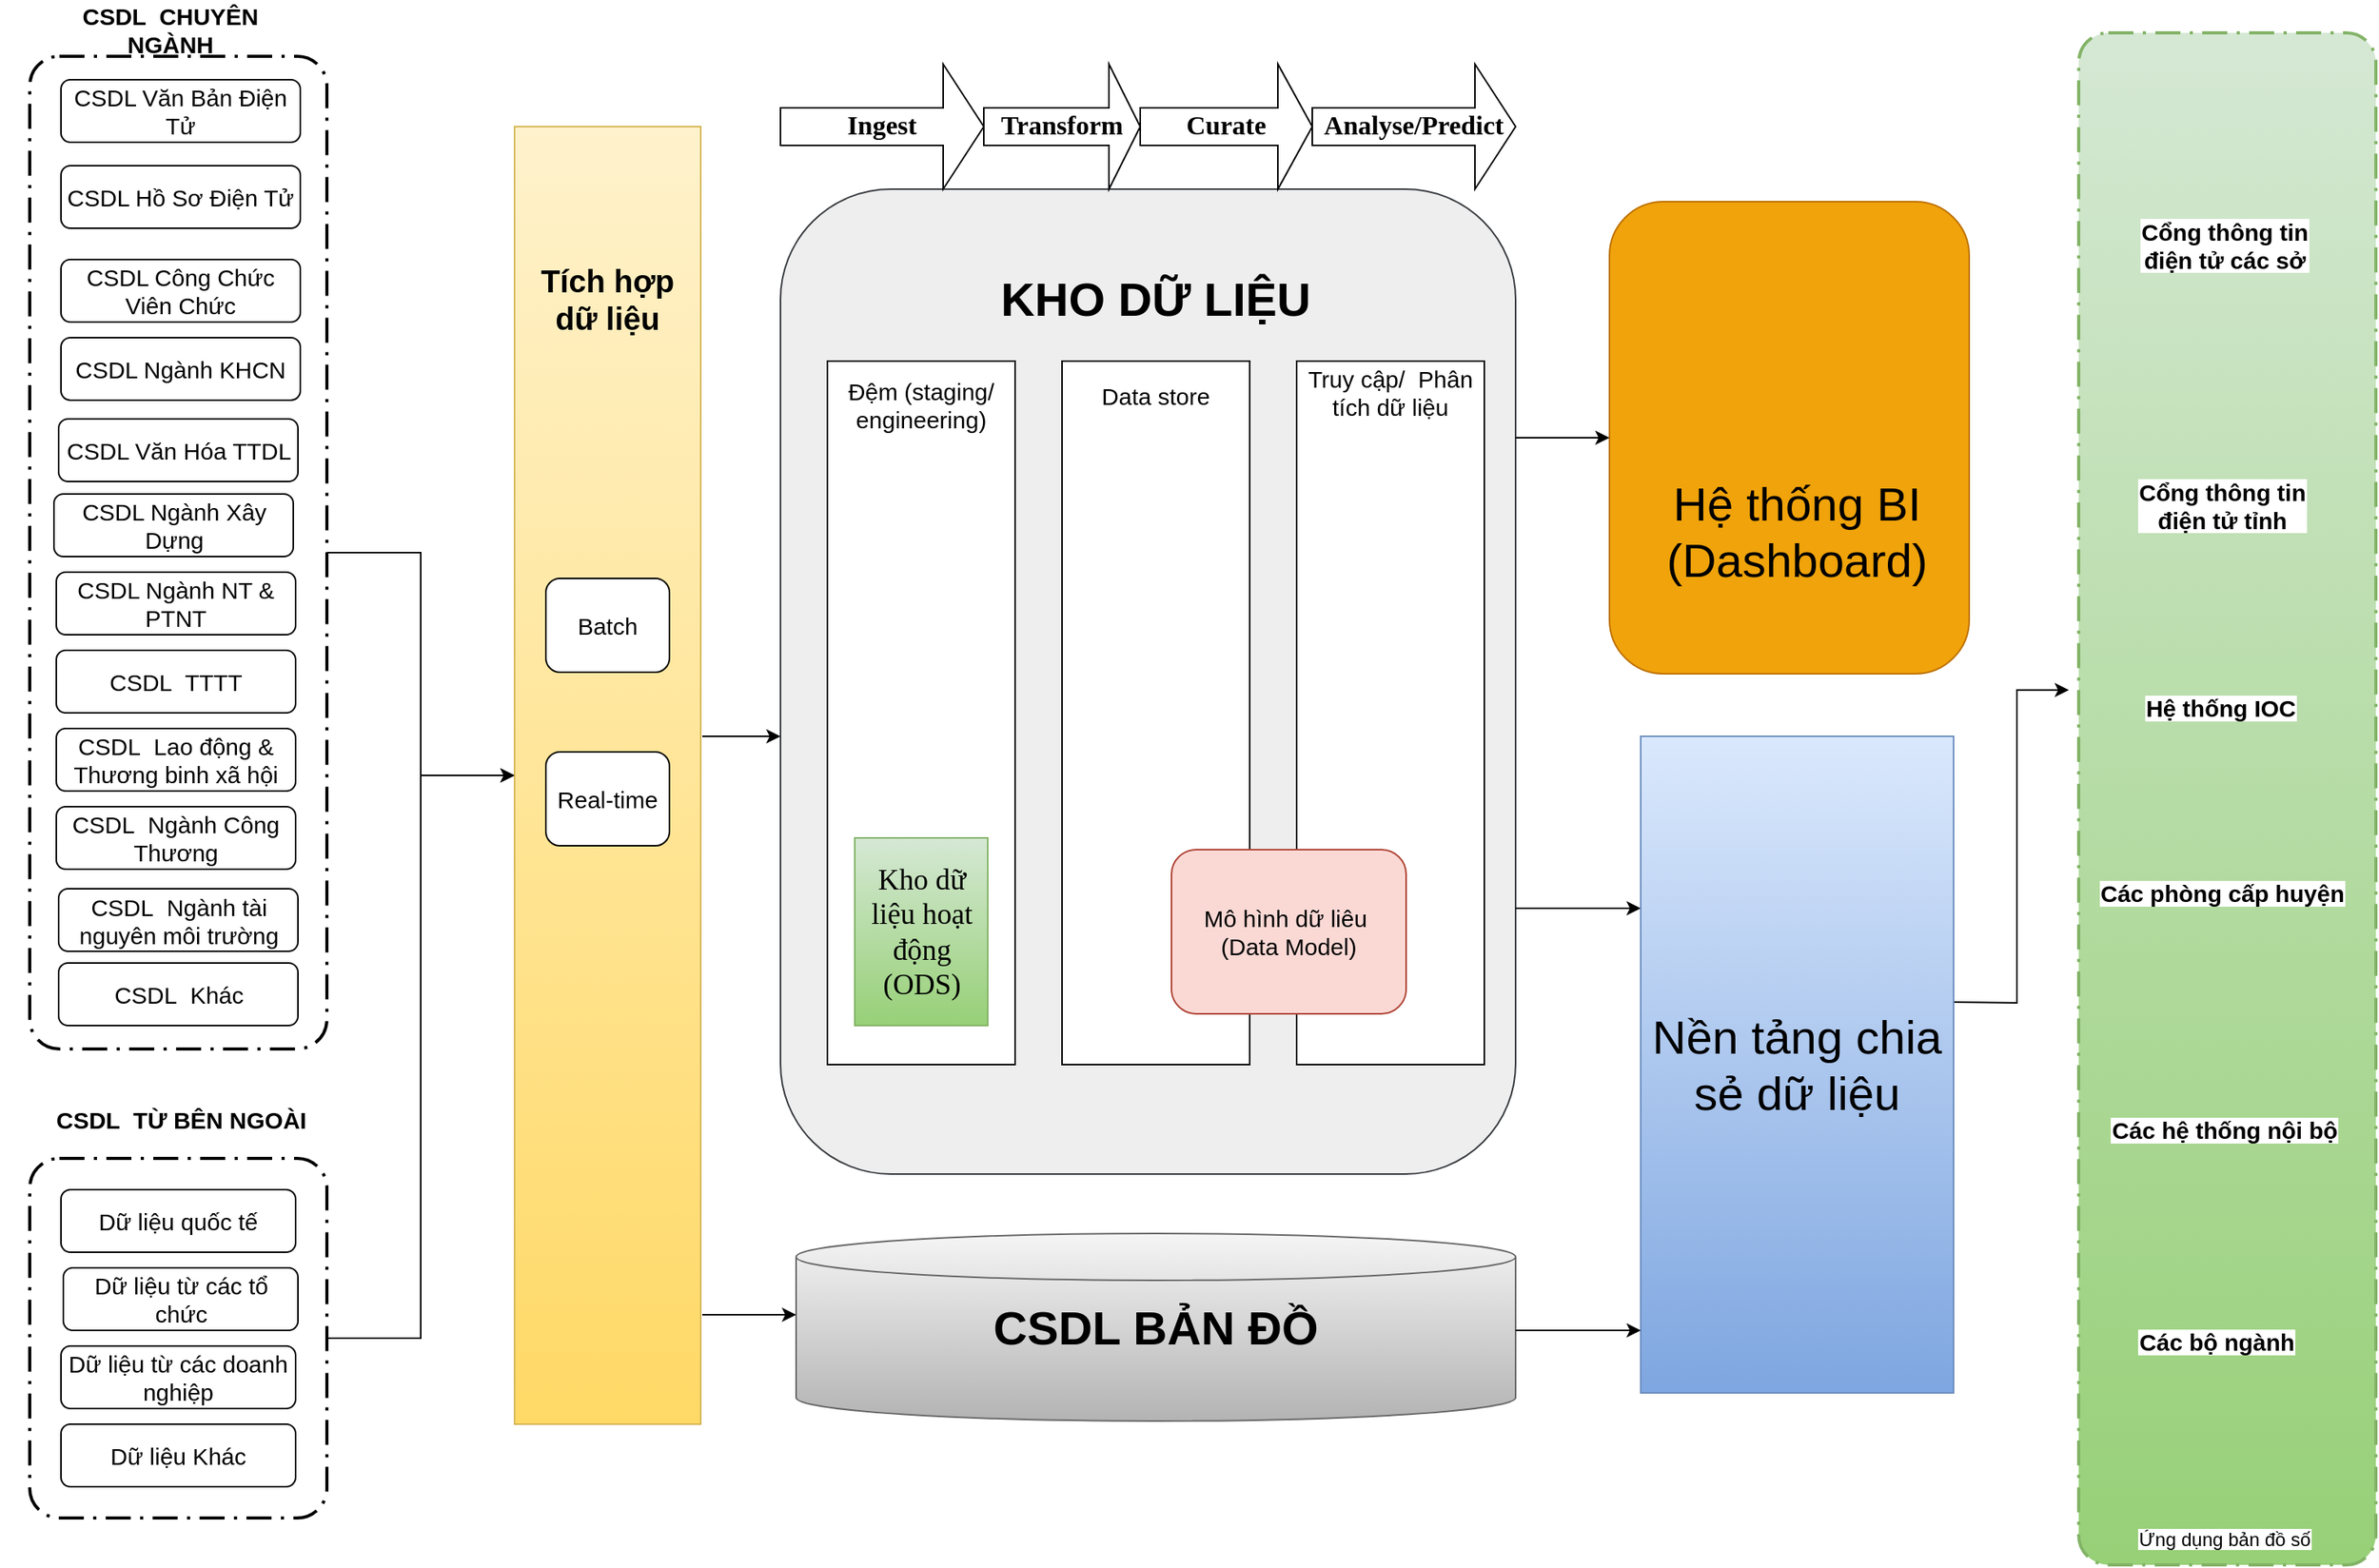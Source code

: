 <mxfile version="20.1.2" type="github">
  <diagram id="qKefR4hz4mBQs22Y33Zr" name="Page-1">
    <mxGraphModel dx="1930" dy="1194" grid="1" gridSize="10" guides="1" tooltips="1" connect="1" arrows="1" fold="1" page="1" pageScale="1" pageWidth="827" pageHeight="1169" math="0" shadow="0">
      <root>
        <mxCell id="0" />
        <mxCell id="1" parent="0" />
        <mxCell id="bkC1gz-02QZVTi5_y55y-1" style="edgeStyle=orthogonalEdgeStyle;rounded=0;orthogonalLoop=1;jettySize=auto;html=1;entryX=0;entryY=0.5;entryDx=0;entryDy=0;" parent="1" source="bkC1gz-02QZVTi5_y55y-2" target="bkC1gz-02QZVTi5_y55y-12" edge="1">
          <mxGeometry relative="1" as="geometry" />
        </mxCell>
        <mxCell id="bkC1gz-02QZVTi5_y55y-2" value="" style="points=[[0.25,0,0],[0.5,0,0],[0.75,0,0],[1,0.25,0],[1,0.5,0],[1,0.75,0],[0.75,1,0],[0.5,1,0],[0.25,1,0],[0,0.75,0],[0,0.5,0],[0,0.25,0]];rounded=1;arcSize=10;dashed=1;strokeColor=#000000;fillColor=none;gradientColor=none;dashPattern=8 3 1 3;strokeWidth=2;fontStyle=1;fontSize=20;" parent="1" vertex="1">
          <mxGeometry x="20" y="35" width="190" height="635" as="geometry" />
        </mxCell>
        <mxCell id="bkC1gz-02QZVTi5_y55y-5" value="" style="rounded=1;whiteSpace=wrap;html=1;fillColor=#eeeeee;strokeColor=#36393d;" parent="1" vertex="1">
          <mxGeometry x="500" y="120" width="470" height="630" as="geometry" />
        </mxCell>
        <mxCell id="bkC1gz-02QZVTi5_y55y-6" value="&lt;font size=&quot;1&quot; style=&quot;&quot;&gt;&lt;b style=&quot;font-size: 30px;&quot;&gt;KHO DỮ LIỆU&lt;/b&gt;&lt;/font&gt;" style="text;html=1;strokeColor=none;fillColor=none;align=center;verticalAlign=middle;whiteSpace=wrap;rounded=0;" parent="1" vertex="1">
          <mxGeometry x="525" y="175" width="430" height="30" as="geometry" />
        </mxCell>
        <mxCell id="bkC1gz-02QZVTi5_y55y-7" value="&lt;b&gt;&lt;font style=&quot;font-size: 17px;&quot;&gt;Ingest&lt;/font&gt;&lt;/b&gt;" style="shape=singleArrow;whiteSpace=wrap;html=1;fontFamily=Times New Roman;fontSize=14;" parent="1" vertex="1">
          <mxGeometry x="500" y="40" width="130" height="80" as="geometry" />
        </mxCell>
        <mxCell id="bkC1gz-02QZVTi5_y55y-8" value="&lt;b&gt;&lt;font style=&quot;font-size: 17px;&quot;&gt;Transform&lt;/font&gt;&lt;/b&gt;" style="shape=singleArrow;whiteSpace=wrap;html=1;fontFamily=Times New Roman;fontSize=14;" parent="1" vertex="1">
          <mxGeometry x="630" y="40" width="100" height="80" as="geometry" />
        </mxCell>
        <mxCell id="bkC1gz-02QZVTi5_y55y-9" value="&lt;b&gt;&lt;font style=&quot;font-size: 17px;&quot;&gt;Curate&lt;/font&gt;&lt;/b&gt;" style="shape=singleArrow;whiteSpace=wrap;html=1;fontFamily=Times New Roman;fontSize=14;" parent="1" vertex="1">
          <mxGeometry x="730" y="40" width="110" height="80" as="geometry" />
        </mxCell>
        <mxCell id="bkC1gz-02QZVTi5_y55y-10" value="&lt;b&gt;&lt;font style=&quot;font-size: 17px;&quot;&gt;Analyse/Predict&lt;/font&gt;&lt;/b&gt;" style="shape=singleArrow;whiteSpace=wrap;html=1;fontFamily=Times New Roman;fontSize=14;" parent="1" vertex="1">
          <mxGeometry x="840" y="40" width="130" height="80" as="geometry" />
        </mxCell>
        <mxCell id="bkC1gz-02QZVTi5_y55y-12" value="" style="rounded=0;whiteSpace=wrap;html=1;fontSize=15;fillColor=#fff2cc;gradientColor=#ffd966;strokeColor=#d6b656;" parent="1" vertex="1">
          <mxGeometry x="330" y="80" width="119" height="830" as="geometry" />
        </mxCell>
        <mxCell id="bkC1gz-02QZVTi5_y55y-13" value="&lt;font style=&quot;font-size: 20px;&quot;&gt;&lt;b&gt;Tích hợp dữ liệu&lt;/b&gt;&lt;/font&gt;" style="text;html=1;strokeColor=none;fillColor=none;align=center;verticalAlign=middle;whiteSpace=wrap;rounded=0;fontSize=15;" parent="1" vertex="1">
          <mxGeometry x="330" y="175" width="119" height="30" as="geometry" />
        </mxCell>
        <mxCell id="bkC1gz-02QZVTi5_y55y-14" value="Batch" style="rounded=1;whiteSpace=wrap;html=1;fontSize=15;" parent="1" vertex="1">
          <mxGeometry x="350" y="369" width="79" height="60" as="geometry" />
        </mxCell>
        <mxCell id="bkC1gz-02QZVTi5_y55y-15" value="Real-time" style="rounded=1;whiteSpace=wrap;html=1;fontSize=15;" parent="1" vertex="1">
          <mxGeometry x="350" y="480" width="79" height="60" as="geometry" />
        </mxCell>
        <mxCell id="bkC1gz-02QZVTi5_y55y-16" value="" style="rounded=0;whiteSpace=wrap;html=1;fontSize=15;" parent="1" vertex="1">
          <mxGeometry x="530" y="230" width="120" height="450" as="geometry" />
        </mxCell>
        <mxCell id="bkC1gz-02QZVTi5_y55y-17" value="Đệm (staging/ engineering)" style="text;html=1;strokeColor=none;fillColor=none;align=center;verticalAlign=middle;whiteSpace=wrap;rounded=0;fontSize=15;" parent="1" vertex="1">
          <mxGeometry x="535" y="235" width="110" height="45" as="geometry" />
        </mxCell>
        <mxCell id="bkC1gz-02QZVTi5_y55y-18" value="&lt;span style=&quot;font-size:14.0pt;font-family:&amp;quot;Times New Roman&amp;quot;,serif;&lt;br/&gt;mso-fareast-font-family:&amp;quot;Times New Roman&amp;quot;;mso-ansi-language:EN-US;mso-fareast-language:&lt;br/&gt;EN-US;mso-bidi-language:AR-SA&quot;&gt;Kho dữ liệu hoạt động (ODS)&lt;/span&gt;" style="rounded=0;whiteSpace=wrap;html=1;fontSize=15;fillColor=#d5e8d4;gradientColor=#97d077;strokeColor=#82b366;" parent="1" vertex="1">
          <mxGeometry x="547.5" y="535" width="85" height="120" as="geometry" />
        </mxCell>
        <mxCell id="bkC1gz-02QZVTi5_y55y-19" value="" style="rounded=0;whiteSpace=wrap;html=1;fontSize=20;" parent="1" vertex="1">
          <mxGeometry x="680" y="230" width="120" height="450" as="geometry" />
        </mxCell>
        <mxCell id="bkC1gz-02QZVTi5_y55y-20" value="&lt;font style=&quot;font-size: 15px;&quot;&gt;Data store&lt;/font&gt;" style="text;html=1;strokeColor=none;fillColor=none;align=center;verticalAlign=middle;whiteSpace=wrap;rounded=0;fontSize=20;" parent="1" vertex="1">
          <mxGeometry x="680" y="235" width="120" height="30" as="geometry" />
        </mxCell>
        <mxCell id="bkC1gz-02QZVTi5_y55y-21" value="" style="rounded=0;whiteSpace=wrap;html=1;fontSize=15;" parent="1" vertex="1">
          <mxGeometry x="830" y="230" width="120" height="450" as="geometry" />
        </mxCell>
        <mxCell id="bkC1gz-02QZVTi5_y55y-22" value="Truy cập/&amp;nbsp; Phân tích dữ liệu" style="text;html=1;strokeColor=none;fillColor=none;align=center;verticalAlign=middle;whiteSpace=wrap;rounded=0;fontSize=15;" parent="1" vertex="1">
          <mxGeometry x="830" y="235" width="120" height="30" as="geometry" />
        </mxCell>
        <mxCell id="bkC1gz-02QZVTi5_y55y-23" value="Mô hình dữ liêu&amp;nbsp; (Data Model)" style="rounded=1;whiteSpace=wrap;html=1;fontSize=15;fillColor=#fad9d5;strokeColor=#ae4132;" parent="1" vertex="1">
          <mxGeometry x="750" y="542.5" width="150" height="105" as="geometry" />
        </mxCell>
        <mxCell id="bkC1gz-02QZVTi5_y55y-24" value="&lt;font style=&quot;font-size: 15px;&quot;&gt;CSDL Văn Bản Điện Tử&lt;/font&gt;" style="rounded=1;whiteSpace=wrap;html=1;" parent="1" vertex="1">
          <mxGeometry x="40" y="50" width="153" height="40" as="geometry" />
        </mxCell>
        <mxCell id="bkC1gz-02QZVTi5_y55y-25" value="&lt;font style=&quot;font-size: 15px;&quot;&gt;CSDL Hồ Sơ Điện Tử&lt;/font&gt;" style="rounded=1;whiteSpace=wrap;html=1;" parent="1" vertex="1">
          <mxGeometry x="40" y="105" width="153" height="40" as="geometry" />
        </mxCell>
        <mxCell id="bkC1gz-02QZVTi5_y55y-27" value="&lt;font style=&quot;font-size: 15px;&quot;&gt;CSDL Công Chức Viên Chức&lt;/font&gt;" style="rounded=1;whiteSpace=wrap;html=1;" parent="1" vertex="1">
          <mxGeometry x="40" y="165" width="153" height="40" as="geometry" />
        </mxCell>
        <mxCell id="bkC1gz-02QZVTi5_y55y-28" value="&lt;font style=&quot;font-size: 15px;&quot;&gt;CSDL Văn Hóa TTDL&lt;/font&gt;" style="rounded=1;whiteSpace=wrap;html=1;" parent="1" vertex="1">
          <mxGeometry x="38.5" y="267" width="153" height="40" as="geometry" />
        </mxCell>
        <mxCell id="bkC1gz-02QZVTi5_y55y-29" value="&lt;font style=&quot;font-size: 15px;&quot;&gt;CSDL Ngành KHCN&lt;/font&gt;" style="rounded=1;whiteSpace=wrap;html=1;" parent="1" vertex="1">
          <mxGeometry x="40" y="215" width="153" height="40" as="geometry" />
        </mxCell>
        <mxCell id="bkC1gz-02QZVTi5_y55y-30" style="edgeStyle=orthogonalEdgeStyle;rounded=0;orthogonalLoop=1;jettySize=auto;html=1;entryX=0;entryY=0.5;entryDx=0;entryDy=0;" parent="1" source="bkC1gz-02QZVTi5_y55y-31" target="bkC1gz-02QZVTi5_y55y-12" edge="1">
          <mxGeometry relative="1" as="geometry" />
        </mxCell>
        <mxCell id="bkC1gz-02QZVTi5_y55y-31" value="" style="points=[[0.25,0,0],[0.5,0,0],[0.75,0,0],[1,0.25,0],[1,0.5,0],[1,0.75,0],[0.75,1,0],[0.5,1,0],[0.25,1,0],[0,0.75,0],[0,0.5,0],[0,0.25,0]];rounded=1;arcSize=10;dashed=1;strokeColor=#000000;fillColor=none;gradientColor=none;dashPattern=8 3 1 3;strokeWidth=2;fontStyle=1;fontSize=20;" parent="1" vertex="1">
          <mxGeometry x="20" y="740" width="190" height="230" as="geometry" />
        </mxCell>
        <mxCell id="bkC1gz-02QZVTi5_y55y-32" value="&lt;b&gt;&lt;font style=&quot;font-size: 15px;&quot;&gt;CSDL&amp;nbsp; CHUYÊN NGÀNH&lt;/font&gt;&lt;/b&gt;" style="text;html=1;strokeColor=none;fillColor=none;align=center;verticalAlign=middle;whiteSpace=wrap;rounded=0;" parent="1" vertex="1">
          <mxGeometry x="50" width="120" height="35" as="geometry" />
        </mxCell>
        <mxCell id="bkC1gz-02QZVTi5_y55y-33" value="&lt;b&gt;&lt;font style=&quot;font-size: 15px;&quot;&gt;CSDL&amp;nbsp; TỪ BÊN NGOÀI&lt;/font&gt;&lt;/b&gt;" style="text;html=1;strokeColor=none;fillColor=none;align=center;verticalAlign=middle;whiteSpace=wrap;rounded=0;" parent="1" vertex="1">
          <mxGeometry x="1.5" y="700" width="230" height="30" as="geometry" />
        </mxCell>
        <mxCell id="bkC1gz-02QZVTi5_y55y-34" value="Dữ liệu quốc tế" style="rounded=1;whiteSpace=wrap;html=1;fontSize=15;" parent="1" vertex="1">
          <mxGeometry x="40" y="760" width="150" height="40" as="geometry" />
        </mxCell>
        <mxCell id="bkC1gz-02QZVTi5_y55y-36" value="Dữ liệu từ các tổ chức" style="rounded=1;whiteSpace=wrap;html=1;fontSize=15;" parent="1" vertex="1">
          <mxGeometry x="41.5" y="810" width="150" height="40" as="geometry" />
        </mxCell>
        <mxCell id="bkC1gz-02QZVTi5_y55y-37" value="" style="rounded=1;whiteSpace=wrap;html=1;fontSize=15;fillColor=#f0a30a;fontColor=#000000;strokeColor=#BD7000;" parent="1" vertex="1">
          <mxGeometry x="1030" y="128" width="230" height="302" as="geometry" />
        </mxCell>
        <mxCell id="bkC1gz-02QZVTi5_y55y-51" value="&lt;font style=&quot;font-size: 15px;&quot;&gt;CSDL Ngành Xây Dựng&lt;/font&gt;" style="rounded=1;whiteSpace=wrap;html=1;" parent="1" vertex="1">
          <mxGeometry x="35.5" y="315" width="153" height="40" as="geometry" />
        </mxCell>
        <mxCell id="bkC1gz-02QZVTi5_y55y-52" value="&lt;font style=&quot;font-size: 15px;&quot;&gt;CSDL Ngành NT &amp;amp; PTNT&lt;/font&gt;" style="rounded=1;whiteSpace=wrap;html=1;" parent="1" vertex="1">
          <mxGeometry x="37" y="365" width="153" height="40" as="geometry" />
        </mxCell>
        <mxCell id="bkC1gz-02QZVTi5_y55y-53" value="&lt;font style=&quot;font-size: 15px;&quot;&gt;CSDL&amp;nbsp; TTTT&lt;/font&gt;" style="rounded=1;whiteSpace=wrap;html=1;" parent="1" vertex="1">
          <mxGeometry x="37" y="415" width="153" height="40" as="geometry" />
        </mxCell>
        <mxCell id="bkC1gz-02QZVTi5_y55y-54" value="&lt;font style=&quot;font-size: 15px;&quot;&gt;CSDL&amp;nbsp; Lao động &amp;amp; Thương binh xã hội&lt;/font&gt;" style="rounded=1;whiteSpace=wrap;html=1;" parent="1" vertex="1">
          <mxGeometry x="37" y="465" width="153" height="40" as="geometry" />
        </mxCell>
        <mxCell id="bkC1gz-02QZVTi5_y55y-55" value="&lt;font style=&quot;font-size: 15px;&quot;&gt;CSDL&amp;nbsp; Ngành Công Thương&lt;/font&gt;" style="rounded=1;whiteSpace=wrap;html=1;" parent="1" vertex="1">
          <mxGeometry x="37" y="515" width="153" height="40" as="geometry" />
        </mxCell>
        <mxCell id="bkC1gz-02QZVTi5_y55y-56" value="Dữ liệu từ các doanh nghiệp" style="rounded=1;whiteSpace=wrap;html=1;fontSize=15;" parent="1" vertex="1">
          <mxGeometry x="40" y="860" width="150" height="40" as="geometry" />
        </mxCell>
        <mxCell id="bkC1gz-02QZVTi5_y55y-57" value="Dữ liệu Khác" style="rounded=1;whiteSpace=wrap;html=1;fontSize=15;" parent="1" vertex="1">
          <mxGeometry x="40" y="910" width="150" height="40" as="geometry" />
        </mxCell>
        <mxCell id="bkC1gz-02QZVTi5_y55y-61" value="" style="endArrow=classic;html=1;rounded=0;fontSize=30;entryX=0;entryY=0.5;entryDx=0;entryDy=0;" parent="1" target="bkC1gz-02QZVTi5_y55y-37" edge="1">
          <mxGeometry width="50" height="50" relative="1" as="geometry">
            <mxPoint x="970" y="279" as="sourcePoint" />
            <mxPoint x="1080" y="270" as="targetPoint" />
          </mxGeometry>
        </mxCell>
        <mxCell id="bkC1gz-02QZVTi5_y55y-65" value="" style="endArrow=classic;html=1;rounded=0;fontSize=30;" parent="1" edge="1">
          <mxGeometry width="50" height="50" relative="1" as="geometry">
            <mxPoint x="970" y="580" as="sourcePoint" />
            <mxPoint x="1050" y="580" as="targetPoint" />
          </mxGeometry>
        </mxCell>
        <mxCell id="bkC1gz-02QZVTi5_y55y-66" value="" style="points=[[0.25,0,0],[0.5,0,0],[0.75,0,0],[1,0.25,0],[1,0.5,0],[1,0.75,0],[0.75,1,0],[0.5,1,0],[0.25,1,0],[0,0.75,0],[0,0.5,0],[0,0.25,0]];rounded=1;arcSize=10;dashed=1;strokeColor=#82b366;fillColor=#d5e8d4;gradientColor=#97d077;dashPattern=8 3 1 3;strokeWidth=2;fontStyle=1;fontSize=20;" parent="1" vertex="1">
          <mxGeometry x="1330" y="20" width="190" height="980" as="geometry" />
        </mxCell>
        <mxCell id="bkC1gz-02QZVTi5_y55y-76" value="" style="edgeStyle=orthogonalEdgeStyle;rounded=0;orthogonalLoop=1;jettySize=auto;html=1;fontSize=15;entryX=-0.033;entryY=0.429;entryDx=0;entryDy=0;entryPerimeter=0;" parent="1" target="bkC1gz-02QZVTi5_y55y-66" edge="1">
          <mxGeometry relative="1" as="geometry">
            <mxPoint x="1250.01" y="640" as="sourcePoint" />
            <mxPoint x="1310" y="457.6" as="targetPoint" />
          </mxGeometry>
        </mxCell>
        <mxCell id="bkC1gz-02QZVTi5_y55y-67" value="&lt;font style=&quot;font-size: 30px;&quot;&gt;Nền tảng chia sẻ dữ liệu&lt;/font&gt;" style="rounded=0;whiteSpace=wrap;html=1;fontSize=15;fillColor=#dae8fc;gradientColor=#7ea6e0;strokeColor=#6c8ebf;" parent="1" vertex="1">
          <mxGeometry x="1050" y="470" width="200.01" height="420" as="geometry" />
        </mxCell>
        <mxCell id="bkC1gz-02QZVTi5_y55y-70" value="Cổng thông tin &#xa;điện tử các sở" style="shape=image;verticalLabelPosition=bottom;labelBackgroundColor=default;verticalAlign=top;aspect=fixed;imageAspect=0;image=https://www.pngitem.com/pimgs/m/113-1139671_portal-icon-png-png-download-portal-icon-png.png;fontStyle=1;fontSize=15;" parent="1" vertex="1">
          <mxGeometry x="1372.5" y="28.29" width="102" height="103.6" as="geometry" />
        </mxCell>
        <mxCell id="bkC1gz-02QZVTi5_y55y-71" value="Cổng thông tin &#xa;điện tử tỉnh" style="shape=image;verticalLabelPosition=bottom;labelBackgroundColor=default;verticalAlign=top;aspect=fixed;imageAspect=0;image=https://www.pinclipart.com/picdir/middle/558-5580585_hard-working-student-clipart.png;fontStyle=1;fontSize=15;" parent="1" vertex="1">
          <mxGeometry x="1369.37" y="188.29" width="105.13" height="110" as="geometry" />
        </mxCell>
        <mxCell id="bkC1gz-02QZVTi5_y55y-72" value="Các phòng cấp huyện" style="shape=image;verticalLabelPosition=bottom;labelBackgroundColor=default;verticalAlign=top;aspect=fixed;imageAspect=0;image=https://www.dlf.pt/dfpng/middlepng/14-140585_website-portal-icon-png-transparent-png.png;fontStyle=1;fontSize=15;" parent="1" vertex="1">
          <mxGeometry x="1365.18" y="470.31" width="113.5" height="84.69" as="geometry" />
        </mxCell>
        <mxCell id="bkC1gz-02QZVTi5_y55y-73" value="Các hệ thống nội bộ" style="shape=image;verticalLabelPosition=bottom;labelBackgroundColor=default;verticalAlign=top;aspect=fixed;imageAspect=0;image=https://arena.fpt.edu.vn/wp-content/uploads/2021/04/tri-tue-va-tinh-thong-tin-2.jpg;fontStyle=1;fontSize=15;" parent="1" vertex="1">
          <mxGeometry x="1370.75" y="607.5" width="105.5" height="99.21" as="geometry" />
        </mxCell>
        <mxCell id="bkC1gz-02QZVTi5_y55y-74" value="" style="shape=image;verticalLabelPosition=bottom;labelBackgroundColor=default;verticalAlign=top;aspect=fixed;imageAspect=0;image=https://www.nicepng.com/png/detail/207-2077815_signup-for-monthly-website-growth-online-marketing-digital.png;" parent="1" vertex="1">
          <mxGeometry x="1075.02" y="155.12" width="149.97" height="124.88" as="geometry" />
        </mxCell>
        <mxCell id="bkC1gz-02QZVTi5_y55y-75" value="Các bộ ngành" style="shape=image;verticalLabelPosition=bottom;labelBackgroundColor=default;verticalAlign=top;aspect=fixed;imageAspect=0;image=https://icon-library.com/images/icon-dashboard/icon-dashboard-9.jpg;fontStyle=1;fontSize=15;" parent="1" vertex="1">
          <mxGeometry x="1362.5" y="730" width="112" height="112" as="geometry" />
        </mxCell>
        <mxCell id="bkC1gz-02QZVTi5_y55y-80" value="" style="shape=cylinder3;whiteSpace=wrap;html=1;boundedLbl=1;backgroundOutline=1;size=15;fontSize=15;fillColor=#f5f5f5;gradientColor=#b3b3b3;strokeColor=#666666;" parent="1" vertex="1">
          <mxGeometry x="510" y="788" width="460" height="120" as="geometry" />
        </mxCell>
        <mxCell id="bkC1gz-02QZVTi5_y55y-81" value="&lt;font size=&quot;1&quot; style=&quot;&quot;&gt;&lt;b style=&quot;font-size: 30px;&quot;&gt;CSDL BẢN ĐỒ&lt;/b&gt;&lt;/font&gt;" style="text;html=1;strokeColor=none;fillColor=none;align=center;verticalAlign=middle;whiteSpace=wrap;rounded=0;" parent="1" vertex="1">
          <mxGeometry x="525" y="833" width="430" height="30" as="geometry" />
        </mxCell>
        <mxCell id="bkC1gz-02QZVTi5_y55y-87" value="" style="endArrow=classic;html=1;rounded=0;fontSize=30;" parent="1" edge="1">
          <mxGeometry width="50" height="50" relative="1" as="geometry">
            <mxPoint x="450" y="470" as="sourcePoint" />
            <mxPoint x="500" y="470" as="targetPoint" />
          </mxGeometry>
        </mxCell>
        <mxCell id="bkC1gz-02QZVTi5_y55y-89" value="" style="endArrow=classic;html=1;rounded=0;fontSize=30;" parent="1" edge="1">
          <mxGeometry width="50" height="50" relative="1" as="geometry">
            <mxPoint x="450" y="840" as="sourcePoint" />
            <mxPoint x="510" y="840" as="targetPoint" />
          </mxGeometry>
        </mxCell>
        <mxCell id="bkC1gz-02QZVTi5_y55y-90" value="Hệ thống BI (Dashboard)" style="text;html=1;strokeColor=none;fillColor=none;align=center;verticalAlign=middle;whiteSpace=wrap;rounded=0;fontSize=30;" parent="1" vertex="1">
          <mxGeometry x="1070" y="307" width="160" height="63" as="geometry" />
        </mxCell>
        <mxCell id="bkC1gz-02QZVTi5_y55y-91" value="" style="endArrow=classic;html=1;rounded=0;fontSize=30;" parent="1" edge="1">
          <mxGeometry width="50" height="50" relative="1" as="geometry">
            <mxPoint x="970" y="850" as="sourcePoint" />
            <mxPoint x="1050" y="850" as="targetPoint" />
          </mxGeometry>
        </mxCell>
        <mxCell id="PQhKsUpgHa-h9H9_H7lT-1" value="&lt;font style=&quot;font-size: 15px;&quot;&gt;CSDL&amp;nbsp; Khác&lt;/font&gt;" style="rounded=1;whiteSpace=wrap;html=1;" parent="1" vertex="1">
          <mxGeometry x="38.5" y="615" width="153" height="40" as="geometry" />
        </mxCell>
        <mxCell id="PQhKsUpgHa-h9H9_H7lT-3" value="Ứng dụng bản đồ số" style="shape=image;verticalLabelPosition=bottom;labelBackgroundColor=default;verticalAlign=top;aspect=fixed;imageAspect=0;image=https://luanvan99.com/files/assets/gis_la_gi_luanvan99.jpg;" parent="1" vertex="1">
          <mxGeometry x="1353.5" y="876.57" width="140" height="93.43" as="geometry" />
        </mxCell>
        <mxCell id="PQhKsUpgHa-h9H9_H7lT-5" value="&lt;font style=&quot;font-size: 15px;&quot;&gt;CSDL&amp;nbsp; Ngành tài nguyên môi trường&lt;/font&gt;" style="rounded=1;whiteSpace=wrap;html=1;" parent="1" vertex="1">
          <mxGeometry x="38.5" y="567.5" width="153" height="40" as="geometry" />
        </mxCell>
        <mxCell id="MF6yJK_C7R6zyruHCNCu-1" value="Hệ thống IOC" style="shape=image;verticalLabelPosition=bottom;labelBackgroundColor=default;verticalAlign=top;aspect=fixed;imageAspect=0;image=https://cmcts.com.vn/media/data/users/dich-vu-gia-sat-he-thong1.jpg;fontStyle=1;fontSize=15;" vertex="1" parent="1">
          <mxGeometry x="1363.3" y="361.5" width="115.38" height="75" as="geometry" />
        </mxCell>
      </root>
    </mxGraphModel>
  </diagram>
</mxfile>
